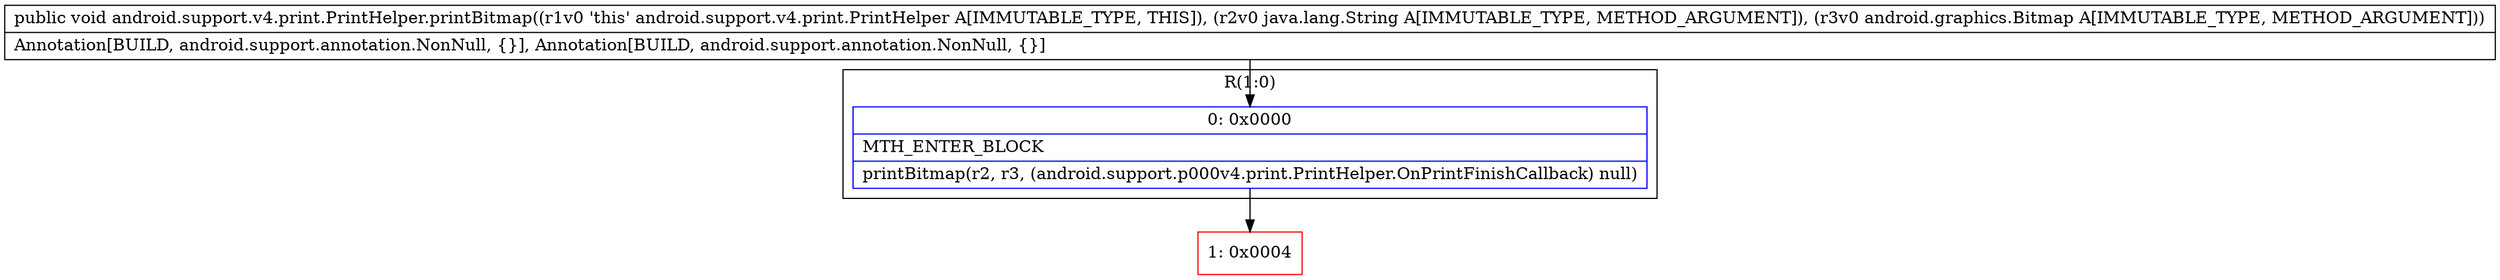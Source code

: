 digraph "CFG forandroid.support.v4.print.PrintHelper.printBitmap(Ljava\/lang\/String;Landroid\/graphics\/Bitmap;)V" {
subgraph cluster_Region_624119158 {
label = "R(1:0)";
node [shape=record,color=blue];
Node_0 [shape=record,label="{0\:\ 0x0000|MTH_ENTER_BLOCK\l|printBitmap(r2, r3, (android.support.p000v4.print.PrintHelper.OnPrintFinishCallback) null)\l}"];
}
Node_1 [shape=record,color=red,label="{1\:\ 0x0004}"];
MethodNode[shape=record,label="{public void android.support.v4.print.PrintHelper.printBitmap((r1v0 'this' android.support.v4.print.PrintHelper A[IMMUTABLE_TYPE, THIS]), (r2v0 java.lang.String A[IMMUTABLE_TYPE, METHOD_ARGUMENT]), (r3v0 android.graphics.Bitmap A[IMMUTABLE_TYPE, METHOD_ARGUMENT]))  | Annotation[BUILD, android.support.annotation.NonNull, \{\}], Annotation[BUILD, android.support.annotation.NonNull, \{\}]\l}"];
MethodNode -> Node_0;
Node_0 -> Node_1;
}

